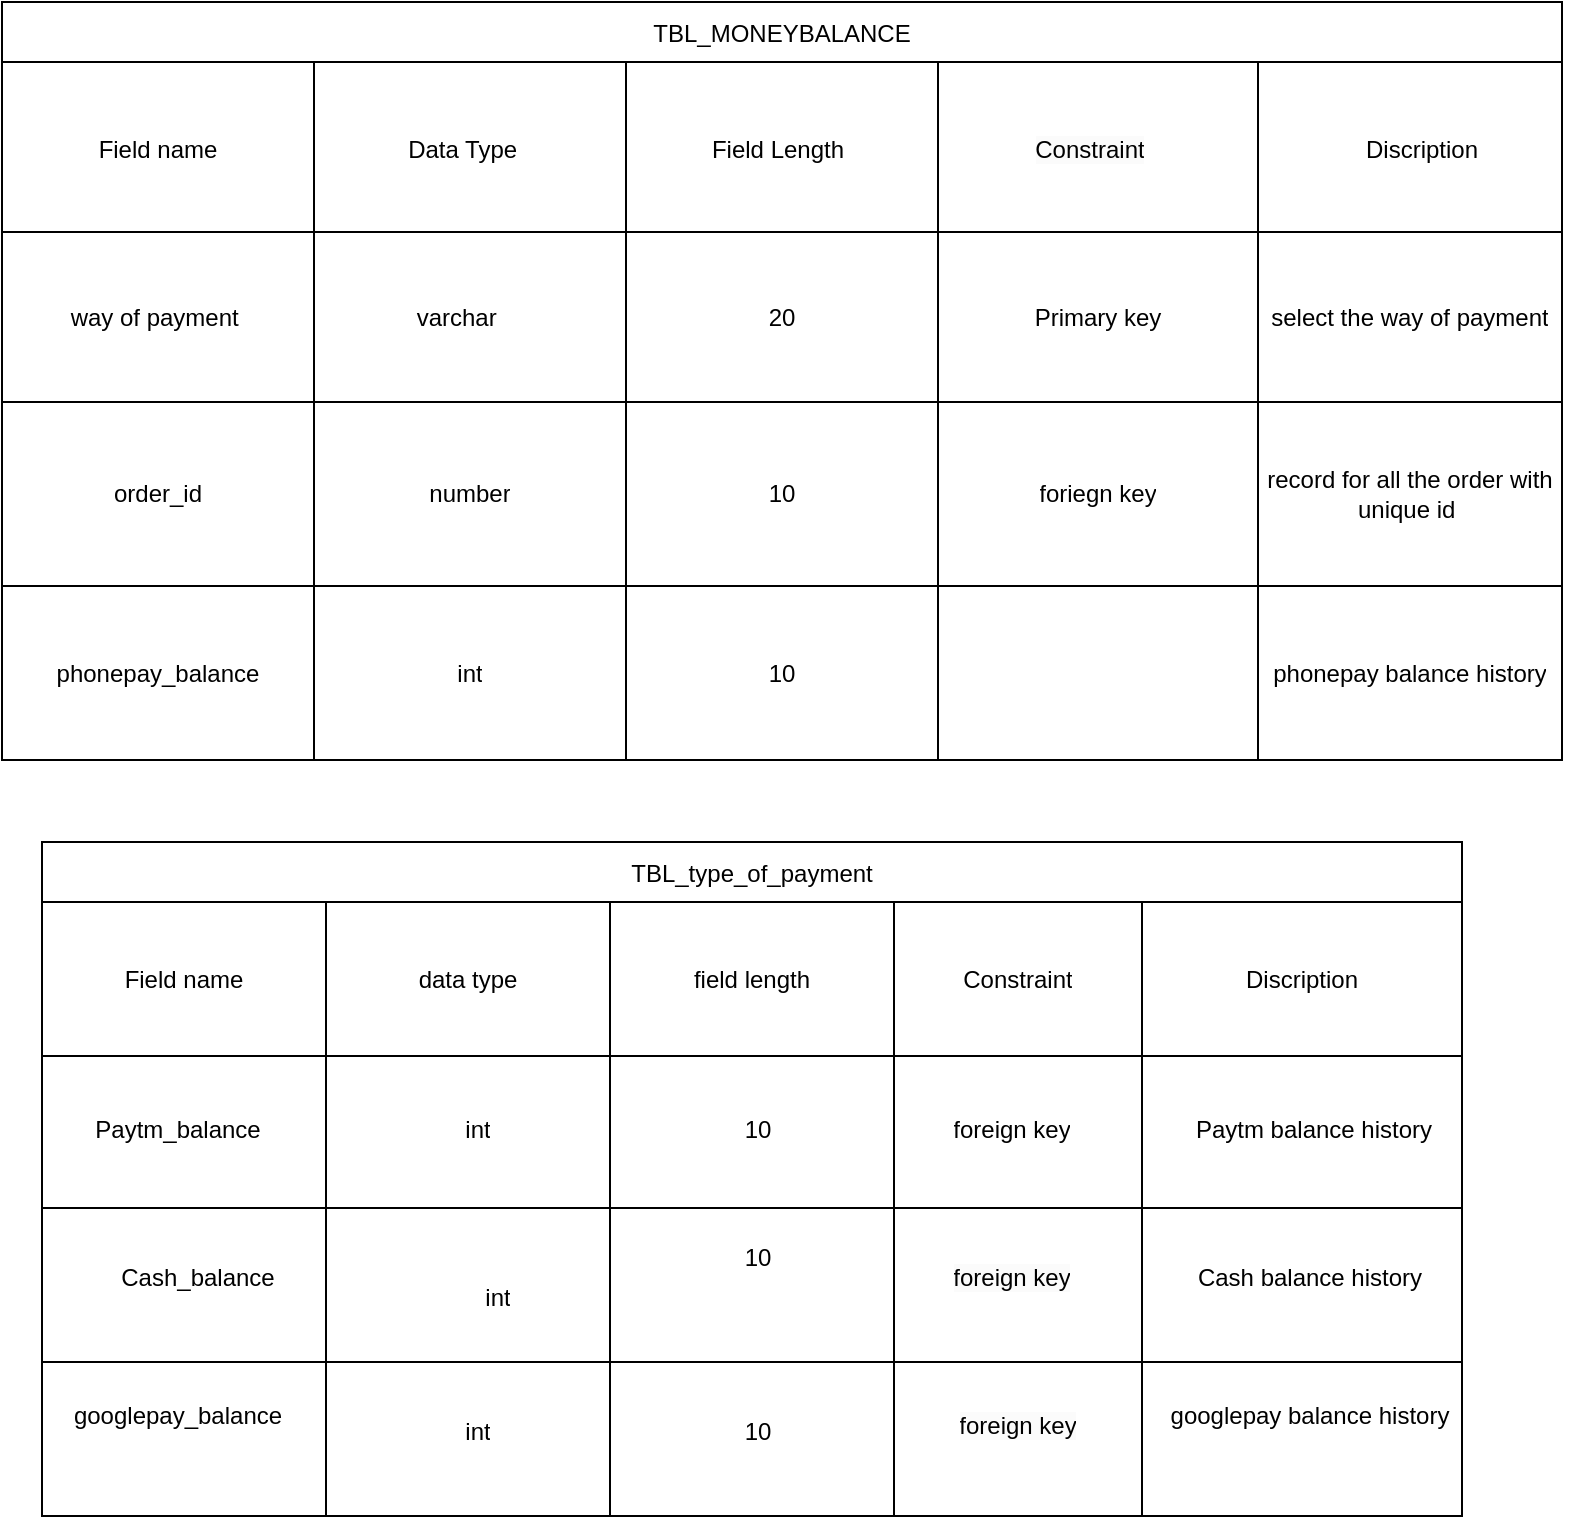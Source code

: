 <mxfile version="23.0.2" type="github">
  <diagram name="Page-1" id="hBh5mmFFIOlA6MnZkwem">
    <mxGraphModel dx="1050" dy="570" grid="1" gridSize="10" guides="1" tooltips="1" connect="1" arrows="1" fold="1" page="1" pageScale="1" pageWidth="1100" pageHeight="850" math="0" shadow="0">
      <root>
        <mxCell id="0" />
        <mxCell id="1" parent="0" />
        <mxCell id="AYcPpENJsECgOzOpR9Fd-1" value="TBL_MONEYBALANCE" style="shape=table;startSize=30;container=1;collapsible=0;childLayout=tableLayout;" vertex="1" parent="1">
          <mxGeometry x="110" y="40" width="780" height="379" as="geometry" />
        </mxCell>
        <mxCell id="AYcPpENJsECgOzOpR9Fd-53" style="shape=tableRow;horizontal=0;startSize=0;swimlaneHead=0;swimlaneBody=0;strokeColor=inherit;top=0;left=0;bottom=0;right=0;collapsible=0;dropTarget=0;fillColor=none;points=[[0,0.5],[1,0.5]];portConstraint=eastwest;" vertex="1" parent="AYcPpENJsECgOzOpR9Fd-1">
          <mxGeometry y="30" width="780" height="85" as="geometry" />
        </mxCell>
        <mxCell id="AYcPpENJsECgOzOpR9Fd-54" style="shape=partialRectangle;html=1;whiteSpace=wrap;connectable=0;strokeColor=inherit;overflow=hidden;fillColor=none;top=0;left=0;bottom=0;right=0;pointerEvents=1;" vertex="1" parent="AYcPpENJsECgOzOpR9Fd-53">
          <mxGeometry width="156" height="85" as="geometry">
            <mxRectangle width="156" height="85" as="alternateBounds" />
          </mxGeometry>
        </mxCell>
        <mxCell id="AYcPpENJsECgOzOpR9Fd-55" style="shape=partialRectangle;html=1;whiteSpace=wrap;connectable=0;strokeColor=inherit;overflow=hidden;fillColor=none;top=0;left=0;bottom=0;right=0;pointerEvents=1;" vertex="1" parent="AYcPpENJsECgOzOpR9Fd-53">
          <mxGeometry x="156" width="156" height="85" as="geometry">
            <mxRectangle width="156" height="85" as="alternateBounds" />
          </mxGeometry>
        </mxCell>
        <mxCell id="AYcPpENJsECgOzOpR9Fd-56" style="shape=partialRectangle;html=1;whiteSpace=wrap;connectable=0;strokeColor=inherit;overflow=hidden;fillColor=none;top=0;left=0;bottom=0;right=0;pointerEvents=1;" vertex="1" parent="AYcPpENJsECgOzOpR9Fd-53">
          <mxGeometry x="312" width="156" height="85" as="geometry">
            <mxRectangle width="156" height="85" as="alternateBounds" />
          </mxGeometry>
        </mxCell>
        <mxCell id="AYcPpENJsECgOzOpR9Fd-57" style="shape=partialRectangle;html=1;whiteSpace=wrap;connectable=0;strokeColor=inherit;overflow=hidden;fillColor=none;top=0;left=0;bottom=0;right=0;pointerEvents=1;" vertex="1" parent="AYcPpENJsECgOzOpR9Fd-53">
          <mxGeometry x="468" width="160" height="85" as="geometry">
            <mxRectangle width="160" height="85" as="alternateBounds" />
          </mxGeometry>
        </mxCell>
        <mxCell id="AYcPpENJsECgOzOpR9Fd-58" style="shape=partialRectangle;html=1;whiteSpace=wrap;connectable=0;strokeColor=inherit;overflow=hidden;fillColor=none;top=0;left=0;bottom=0;right=0;pointerEvents=1;" vertex="1" parent="AYcPpENJsECgOzOpR9Fd-53">
          <mxGeometry x="628" width="152" height="85" as="geometry">
            <mxRectangle width="152" height="85" as="alternateBounds" />
          </mxGeometry>
        </mxCell>
        <mxCell id="AYcPpENJsECgOzOpR9Fd-43" style="shape=tableRow;horizontal=0;startSize=0;swimlaneHead=0;swimlaneBody=0;strokeColor=inherit;top=0;left=0;bottom=0;right=0;collapsible=0;dropTarget=0;fillColor=none;points=[[0,0.5],[1,0.5]];portConstraint=eastwest;" vertex="1" parent="AYcPpENJsECgOzOpR9Fd-1">
          <mxGeometry y="115" width="780" height="85" as="geometry" />
        </mxCell>
        <mxCell id="AYcPpENJsECgOzOpR9Fd-44" value="way of payment&amp;nbsp;" style="shape=partialRectangle;html=1;whiteSpace=wrap;connectable=0;strokeColor=inherit;overflow=hidden;fillColor=none;top=0;left=0;bottom=0;right=0;pointerEvents=1;" vertex="1" parent="AYcPpENJsECgOzOpR9Fd-43">
          <mxGeometry width="156" height="85" as="geometry">
            <mxRectangle width="156" height="85" as="alternateBounds" />
          </mxGeometry>
        </mxCell>
        <mxCell id="AYcPpENJsECgOzOpR9Fd-45" value="varchar&lt;span style=&quot;white-space: pre;&quot;&gt;&#x9;&lt;/span&gt;" style="shape=partialRectangle;html=1;whiteSpace=wrap;connectable=0;strokeColor=inherit;overflow=hidden;fillColor=none;top=0;left=0;bottom=0;right=0;pointerEvents=1;" vertex="1" parent="AYcPpENJsECgOzOpR9Fd-43">
          <mxGeometry x="156" width="156" height="85" as="geometry">
            <mxRectangle width="156" height="85" as="alternateBounds" />
          </mxGeometry>
        </mxCell>
        <mxCell id="AYcPpENJsECgOzOpR9Fd-46" value="20" style="shape=partialRectangle;html=1;whiteSpace=wrap;connectable=0;strokeColor=inherit;overflow=hidden;fillColor=none;top=0;left=0;bottom=0;right=0;pointerEvents=1;" vertex="1" parent="AYcPpENJsECgOzOpR9Fd-43">
          <mxGeometry x="312" width="156" height="85" as="geometry">
            <mxRectangle width="156" height="85" as="alternateBounds" />
          </mxGeometry>
        </mxCell>
        <mxCell id="AYcPpENJsECgOzOpR9Fd-47" value="Primary key" style="shape=partialRectangle;html=1;whiteSpace=wrap;connectable=0;strokeColor=inherit;overflow=hidden;fillColor=none;top=0;left=0;bottom=0;right=0;pointerEvents=1;" vertex="1" parent="AYcPpENJsECgOzOpR9Fd-43">
          <mxGeometry x="468" width="160" height="85" as="geometry">
            <mxRectangle width="160" height="85" as="alternateBounds" />
          </mxGeometry>
        </mxCell>
        <mxCell id="AYcPpENJsECgOzOpR9Fd-48" value="select the way of payment" style="shape=partialRectangle;html=1;whiteSpace=wrap;connectable=0;strokeColor=inherit;overflow=hidden;fillColor=none;top=0;left=0;bottom=0;right=0;pointerEvents=1;" vertex="1" parent="AYcPpENJsECgOzOpR9Fd-43">
          <mxGeometry x="628" width="152" height="85" as="geometry">
            <mxRectangle width="152" height="85" as="alternateBounds" />
          </mxGeometry>
        </mxCell>
        <mxCell id="AYcPpENJsECgOzOpR9Fd-2" value="" style="shape=tableRow;horizontal=0;startSize=0;swimlaneHead=0;swimlaneBody=0;strokeColor=inherit;top=0;left=0;bottom=0;right=0;collapsible=0;dropTarget=0;fillColor=none;points=[[0,0.5],[1,0.5]];portConstraint=eastwest;" vertex="1" parent="AYcPpENJsECgOzOpR9Fd-1">
          <mxGeometry y="200" width="780" height="92" as="geometry" />
        </mxCell>
        <mxCell id="AYcPpENJsECgOzOpR9Fd-3" value="order_id" style="shape=partialRectangle;html=1;whiteSpace=wrap;connectable=0;strokeColor=inherit;overflow=hidden;fillColor=none;top=0;left=0;bottom=0;right=0;pointerEvents=1;" vertex="1" parent="AYcPpENJsECgOzOpR9Fd-2">
          <mxGeometry width="156" height="92" as="geometry">
            <mxRectangle width="156" height="92" as="alternateBounds" />
          </mxGeometry>
        </mxCell>
        <mxCell id="AYcPpENJsECgOzOpR9Fd-4" value="number" style="shape=partialRectangle;html=1;whiteSpace=wrap;connectable=0;strokeColor=inherit;overflow=hidden;fillColor=none;top=0;left=0;bottom=0;right=0;pointerEvents=1;" vertex="1" parent="AYcPpENJsECgOzOpR9Fd-2">
          <mxGeometry x="156" width="156" height="92" as="geometry">
            <mxRectangle width="156" height="92" as="alternateBounds" />
          </mxGeometry>
        </mxCell>
        <mxCell id="AYcPpENJsECgOzOpR9Fd-5" value="10" style="shape=partialRectangle;html=1;whiteSpace=wrap;connectable=0;strokeColor=inherit;overflow=hidden;fillColor=none;top=0;left=0;bottom=0;right=0;pointerEvents=1;" vertex="1" parent="AYcPpENJsECgOzOpR9Fd-2">
          <mxGeometry x="312" width="156" height="92" as="geometry">
            <mxRectangle width="156" height="92" as="alternateBounds" />
          </mxGeometry>
        </mxCell>
        <mxCell id="AYcPpENJsECgOzOpR9Fd-6" value="foriegn key" style="shape=partialRectangle;html=1;whiteSpace=wrap;connectable=0;strokeColor=inherit;overflow=hidden;fillColor=none;top=0;left=0;bottom=0;right=0;pointerEvents=1;" vertex="1" parent="AYcPpENJsECgOzOpR9Fd-2">
          <mxGeometry x="468" width="160" height="92" as="geometry">
            <mxRectangle width="160" height="92" as="alternateBounds" />
          </mxGeometry>
        </mxCell>
        <mxCell id="AYcPpENJsECgOzOpR9Fd-7" value="record for all the order with unique id&amp;nbsp;" style="shape=partialRectangle;html=1;whiteSpace=wrap;connectable=0;strokeColor=inherit;overflow=hidden;fillColor=none;top=0;left=0;bottom=0;right=0;pointerEvents=1;" vertex="1" parent="AYcPpENJsECgOzOpR9Fd-2">
          <mxGeometry x="628" width="152" height="92" as="geometry">
            <mxRectangle width="152" height="92" as="alternateBounds" />
          </mxGeometry>
        </mxCell>
        <mxCell id="AYcPpENJsECgOzOpR9Fd-8" value="" style="shape=tableRow;horizontal=0;startSize=0;swimlaneHead=0;swimlaneBody=0;strokeColor=inherit;top=0;left=0;bottom=0;right=0;collapsible=0;dropTarget=0;fillColor=none;points=[[0,0.5],[1,0.5]];portConstraint=eastwest;" vertex="1" parent="AYcPpENJsECgOzOpR9Fd-1">
          <mxGeometry y="292" width="780" height="87" as="geometry" />
        </mxCell>
        <mxCell id="AYcPpENJsECgOzOpR9Fd-9" value="phonepay_balance" style="shape=partialRectangle;html=1;whiteSpace=wrap;connectable=0;strokeColor=inherit;overflow=hidden;fillColor=none;top=0;left=0;bottom=0;right=0;pointerEvents=1;" vertex="1" parent="AYcPpENJsECgOzOpR9Fd-8">
          <mxGeometry width="156" height="87" as="geometry">
            <mxRectangle width="156" height="87" as="alternateBounds" />
          </mxGeometry>
        </mxCell>
        <mxCell id="AYcPpENJsECgOzOpR9Fd-10" value="int" style="shape=partialRectangle;html=1;whiteSpace=wrap;connectable=0;strokeColor=inherit;overflow=hidden;fillColor=none;top=0;left=0;bottom=0;right=0;pointerEvents=1;" vertex="1" parent="AYcPpENJsECgOzOpR9Fd-8">
          <mxGeometry x="156" width="156" height="87" as="geometry">
            <mxRectangle width="156" height="87" as="alternateBounds" />
          </mxGeometry>
        </mxCell>
        <mxCell id="AYcPpENJsECgOzOpR9Fd-11" value="10" style="shape=partialRectangle;html=1;whiteSpace=wrap;connectable=0;strokeColor=inherit;overflow=hidden;fillColor=none;top=0;left=0;bottom=0;right=0;pointerEvents=1;" vertex="1" parent="AYcPpENJsECgOzOpR9Fd-8">
          <mxGeometry x="312" width="156" height="87" as="geometry">
            <mxRectangle width="156" height="87" as="alternateBounds" />
          </mxGeometry>
        </mxCell>
        <mxCell id="AYcPpENJsECgOzOpR9Fd-12" value="" style="shape=partialRectangle;html=1;whiteSpace=wrap;connectable=0;strokeColor=inherit;overflow=hidden;fillColor=none;top=0;left=0;bottom=0;right=0;pointerEvents=1;" vertex="1" parent="AYcPpENJsECgOzOpR9Fd-8">
          <mxGeometry x="468" width="160" height="87" as="geometry">
            <mxRectangle width="160" height="87" as="alternateBounds" />
          </mxGeometry>
        </mxCell>
        <mxCell id="AYcPpENJsECgOzOpR9Fd-13" value="phonepay balance history" style="shape=partialRectangle;html=1;whiteSpace=wrap;connectable=0;strokeColor=inherit;overflow=hidden;fillColor=none;top=0;left=0;bottom=0;right=0;pointerEvents=1;" vertex="1" parent="AYcPpENJsECgOzOpR9Fd-8">
          <mxGeometry x="628" width="152" height="87" as="geometry">
            <mxRectangle width="152" height="87" as="alternateBounds" />
          </mxGeometry>
        </mxCell>
        <mxCell id="AYcPpENJsECgOzOpR9Fd-50" value="Field name" style="shape=partialRectangle;html=1;whiteSpace=wrap;connectable=0;strokeColor=inherit;overflow=hidden;fillColor=none;top=0;left=0;bottom=0;right=0;pointerEvents=1;" vertex="1" parent="1">
          <mxGeometry x="116" y="90" width="144" height="48" as="geometry">
            <mxRectangle width="144" height="48" as="alternateBounds" />
          </mxGeometry>
        </mxCell>
        <mxCell id="AYcPpENJsECgOzOpR9Fd-51" value="Data Type&amp;nbsp;" style="shape=partialRectangle;html=1;whiteSpace=wrap;connectable=0;strokeColor=inherit;overflow=hidden;fillColor=none;top=0;left=0;bottom=0;right=0;pointerEvents=1;" vertex="1" parent="1">
          <mxGeometry x="270" y="90" width="144" height="48" as="geometry">
            <mxRectangle width="144" height="48" as="alternateBounds" />
          </mxGeometry>
        </mxCell>
        <mxCell id="AYcPpENJsECgOzOpR9Fd-52" value="Field Length" style="shape=partialRectangle;html=1;whiteSpace=wrap;connectable=0;strokeColor=inherit;overflow=hidden;fillColor=none;top=0;left=0;bottom=0;right=0;pointerEvents=1;" vertex="1" parent="1">
          <mxGeometry x="426" y="90" width="144" height="48" as="geometry">
            <mxRectangle width="144" height="48" as="alternateBounds" />
          </mxGeometry>
        </mxCell>
        <mxCell id="AYcPpENJsECgOzOpR9Fd-59" value="&#xa;&lt;span style=&quot;color: rgb(0, 0, 0); font-family: Helvetica; font-size: 12px; font-style: normal; font-variant-ligatures: normal; font-variant-caps: normal; font-weight: 400; letter-spacing: normal; orphans: 2; text-align: center; text-indent: 0px; text-transform: none; widows: 2; word-spacing: 0px; -webkit-text-stroke-width: 0px; background-color: rgb(251, 251, 251); text-decoration-thickness: initial; text-decoration-style: initial; text-decoration-color: initial; float: none; display: inline !important;&quot;&gt;Constraint&lt;/span&gt;&#xa;&#xa;" style="shape=partialRectangle;html=1;whiteSpace=wrap;connectable=0;strokeColor=inherit;overflow=hidden;fillColor=none;top=0;left=0;bottom=0;right=0;pointerEvents=1;" vertex="1" parent="1">
          <mxGeometry x="580" y="90" width="148" height="48" as="geometry">
            <mxRectangle width="148" height="48" as="alternateBounds" />
          </mxGeometry>
        </mxCell>
        <mxCell id="AYcPpENJsECgOzOpR9Fd-60" value="Discription" style="shape=partialRectangle;html=1;whiteSpace=wrap;connectable=0;strokeColor=inherit;overflow=hidden;fillColor=none;top=0;left=0;bottom=0;right=0;pointerEvents=1;" vertex="1" parent="1">
          <mxGeometry x="750" y="90" width="140" height="48" as="geometry">
            <mxRectangle width="140" height="48" as="alternateBounds" />
          </mxGeometry>
        </mxCell>
        <mxCell id="AYcPpENJsECgOzOpR9Fd-79" value="TBL_type_of_payment" style="shape=table;startSize=30;container=1;collapsible=0;childLayout=tableLayout;" vertex="1" parent="1">
          <mxGeometry x="130" y="460" width="710" height="337" as="geometry" />
        </mxCell>
        <mxCell id="AYcPpENJsECgOzOpR9Fd-80" value="" style="shape=tableRow;horizontal=0;startSize=0;swimlaneHead=0;swimlaneBody=0;strokeColor=inherit;top=0;left=0;bottom=0;right=0;collapsible=0;dropTarget=0;fillColor=none;points=[[0,0.5],[1,0.5]];portConstraint=eastwest;" vertex="1" parent="AYcPpENJsECgOzOpR9Fd-79">
          <mxGeometry y="30" width="710" height="77" as="geometry" />
        </mxCell>
        <mxCell id="AYcPpENJsECgOzOpR9Fd-81" value="Field name" style="shape=partialRectangle;html=1;whiteSpace=wrap;connectable=0;strokeColor=inherit;overflow=hidden;fillColor=none;top=0;left=0;bottom=0;right=0;pointerEvents=1;" vertex="1" parent="AYcPpENJsECgOzOpR9Fd-80">
          <mxGeometry width="142" height="77" as="geometry">
            <mxRectangle width="142" height="77" as="alternateBounds" />
          </mxGeometry>
        </mxCell>
        <mxCell id="AYcPpENJsECgOzOpR9Fd-82" value="data type" style="shape=partialRectangle;html=1;whiteSpace=wrap;connectable=0;strokeColor=inherit;overflow=hidden;fillColor=none;top=0;left=0;bottom=0;right=0;pointerEvents=1;" vertex="1" parent="AYcPpENJsECgOzOpR9Fd-80">
          <mxGeometry x="142" width="142" height="77" as="geometry">
            <mxRectangle width="142" height="77" as="alternateBounds" />
          </mxGeometry>
        </mxCell>
        <mxCell id="AYcPpENJsECgOzOpR9Fd-83" value="field length" style="shape=partialRectangle;html=1;whiteSpace=wrap;connectable=0;strokeColor=inherit;overflow=hidden;fillColor=none;top=0;left=0;bottom=0;right=0;pointerEvents=1;" vertex="1" parent="AYcPpENJsECgOzOpR9Fd-80">
          <mxGeometry x="284" width="142" height="77" as="geometry">
            <mxRectangle width="142" height="77" as="alternateBounds" />
          </mxGeometry>
        </mxCell>
        <mxCell id="AYcPpENJsECgOzOpR9Fd-84" value="Constraint" style="shape=partialRectangle;html=1;whiteSpace=wrap;connectable=0;strokeColor=inherit;overflow=hidden;fillColor=none;top=0;left=0;bottom=0;right=0;pointerEvents=1;" vertex="1" parent="AYcPpENJsECgOzOpR9Fd-80">
          <mxGeometry x="426" width="124" height="77" as="geometry">
            <mxRectangle width="124" height="77" as="alternateBounds" />
          </mxGeometry>
        </mxCell>
        <mxCell id="AYcPpENJsECgOzOpR9Fd-85" value="Discription" style="shape=partialRectangle;html=1;whiteSpace=wrap;connectable=0;strokeColor=inherit;overflow=hidden;fillColor=none;top=0;left=0;bottom=0;right=0;pointerEvents=1;" vertex="1" parent="AYcPpENJsECgOzOpR9Fd-80">
          <mxGeometry x="550" width="160" height="77" as="geometry">
            <mxRectangle width="160" height="77" as="alternateBounds" />
          </mxGeometry>
        </mxCell>
        <mxCell id="AYcPpENJsECgOzOpR9Fd-86" value="" style="shape=tableRow;horizontal=0;startSize=0;swimlaneHead=0;swimlaneBody=0;strokeColor=inherit;top=0;left=0;bottom=0;right=0;collapsible=0;dropTarget=0;fillColor=none;points=[[0,0.5],[1,0.5]];portConstraint=eastwest;" vertex="1" parent="AYcPpENJsECgOzOpR9Fd-79">
          <mxGeometry y="107" width="710" height="76" as="geometry" />
        </mxCell>
        <mxCell id="AYcPpENJsECgOzOpR9Fd-87" value="" style="shape=partialRectangle;html=1;whiteSpace=wrap;connectable=0;strokeColor=inherit;overflow=hidden;fillColor=none;top=0;left=0;bottom=0;right=0;pointerEvents=1;" vertex="1" parent="AYcPpENJsECgOzOpR9Fd-86">
          <mxGeometry width="142" height="76" as="geometry">
            <mxRectangle width="142" height="76" as="alternateBounds" />
          </mxGeometry>
        </mxCell>
        <mxCell id="AYcPpENJsECgOzOpR9Fd-88" value="" style="shape=partialRectangle;html=1;whiteSpace=wrap;connectable=0;strokeColor=inherit;overflow=hidden;fillColor=none;top=0;left=0;bottom=0;right=0;pointerEvents=1;" vertex="1" parent="AYcPpENJsECgOzOpR9Fd-86">
          <mxGeometry x="142" width="142" height="76" as="geometry">
            <mxRectangle width="142" height="76" as="alternateBounds" />
          </mxGeometry>
        </mxCell>
        <mxCell id="AYcPpENJsECgOzOpR9Fd-89" value="" style="shape=partialRectangle;html=1;whiteSpace=wrap;connectable=0;strokeColor=inherit;overflow=hidden;fillColor=none;top=0;left=0;bottom=0;right=0;pointerEvents=1;" vertex="1" parent="AYcPpENJsECgOzOpR9Fd-86">
          <mxGeometry x="284" width="142" height="76" as="geometry">
            <mxRectangle width="142" height="76" as="alternateBounds" />
          </mxGeometry>
        </mxCell>
        <mxCell id="AYcPpENJsECgOzOpR9Fd-90" value="" style="shape=partialRectangle;html=1;whiteSpace=wrap;connectable=0;strokeColor=inherit;overflow=hidden;fillColor=none;top=0;left=0;bottom=0;right=0;pointerEvents=1;" vertex="1" parent="AYcPpENJsECgOzOpR9Fd-86">
          <mxGeometry x="426" width="124" height="76" as="geometry">
            <mxRectangle width="124" height="76" as="alternateBounds" />
          </mxGeometry>
        </mxCell>
        <mxCell id="AYcPpENJsECgOzOpR9Fd-91" value="" style="shape=partialRectangle;html=1;whiteSpace=wrap;connectable=0;strokeColor=inherit;overflow=hidden;fillColor=none;top=0;left=0;bottom=0;right=0;pointerEvents=1;" vertex="1" parent="AYcPpENJsECgOzOpR9Fd-86">
          <mxGeometry x="550" width="160" height="76" as="geometry">
            <mxRectangle width="160" height="76" as="alternateBounds" />
          </mxGeometry>
        </mxCell>
        <mxCell id="AYcPpENJsECgOzOpR9Fd-92" value="" style="shape=tableRow;horizontal=0;startSize=0;swimlaneHead=0;swimlaneBody=0;strokeColor=inherit;top=0;left=0;bottom=0;right=0;collapsible=0;dropTarget=0;fillColor=none;points=[[0,0.5],[1,0.5]];portConstraint=eastwest;" vertex="1" parent="AYcPpENJsECgOzOpR9Fd-79">
          <mxGeometry y="183" width="710" height="77" as="geometry" />
        </mxCell>
        <mxCell id="AYcPpENJsECgOzOpR9Fd-93" value="" style="shape=partialRectangle;html=1;whiteSpace=wrap;connectable=0;strokeColor=inherit;overflow=hidden;fillColor=none;top=0;left=0;bottom=0;right=0;pointerEvents=1;" vertex="1" parent="AYcPpENJsECgOzOpR9Fd-92">
          <mxGeometry width="142" height="77" as="geometry">
            <mxRectangle width="142" height="77" as="alternateBounds" />
          </mxGeometry>
        </mxCell>
        <mxCell id="AYcPpENJsECgOzOpR9Fd-94" value="" style="shape=partialRectangle;html=1;whiteSpace=wrap;connectable=0;strokeColor=inherit;overflow=hidden;fillColor=none;top=0;left=0;bottom=0;right=0;pointerEvents=1;" vertex="1" parent="AYcPpENJsECgOzOpR9Fd-92">
          <mxGeometry x="142" width="142" height="77" as="geometry">
            <mxRectangle width="142" height="77" as="alternateBounds" />
          </mxGeometry>
        </mxCell>
        <mxCell id="AYcPpENJsECgOzOpR9Fd-95" value="" style="shape=partialRectangle;html=1;whiteSpace=wrap;connectable=0;strokeColor=inherit;overflow=hidden;fillColor=none;top=0;left=0;bottom=0;right=0;pointerEvents=1;" vertex="1" parent="AYcPpENJsECgOzOpR9Fd-92">
          <mxGeometry x="284" width="142" height="77" as="geometry">
            <mxRectangle width="142" height="77" as="alternateBounds" />
          </mxGeometry>
        </mxCell>
        <mxCell id="AYcPpENJsECgOzOpR9Fd-96" value="" style="shape=partialRectangle;html=1;whiteSpace=wrap;connectable=0;strokeColor=inherit;overflow=hidden;fillColor=none;top=0;left=0;bottom=0;right=0;pointerEvents=1;" vertex="1" parent="AYcPpENJsECgOzOpR9Fd-92">
          <mxGeometry x="426" width="124" height="77" as="geometry">
            <mxRectangle width="124" height="77" as="alternateBounds" />
          </mxGeometry>
        </mxCell>
        <mxCell id="AYcPpENJsECgOzOpR9Fd-97" value="" style="shape=partialRectangle;html=1;whiteSpace=wrap;connectable=0;strokeColor=inherit;overflow=hidden;fillColor=none;top=0;left=0;bottom=0;right=0;pointerEvents=1;" vertex="1" parent="AYcPpENJsECgOzOpR9Fd-92">
          <mxGeometry x="550" width="160" height="77" as="geometry">
            <mxRectangle width="160" height="77" as="alternateBounds" />
          </mxGeometry>
        </mxCell>
        <mxCell id="AYcPpENJsECgOzOpR9Fd-98" style="shape=tableRow;horizontal=0;startSize=0;swimlaneHead=0;swimlaneBody=0;strokeColor=inherit;top=0;left=0;bottom=0;right=0;collapsible=0;dropTarget=0;fillColor=none;points=[[0,0.5],[1,0.5]];portConstraint=eastwest;" vertex="1" parent="AYcPpENJsECgOzOpR9Fd-79">
          <mxGeometry y="260" width="710" height="77" as="geometry" />
        </mxCell>
        <mxCell id="AYcPpENJsECgOzOpR9Fd-99" style="shape=partialRectangle;html=1;whiteSpace=wrap;connectable=0;strokeColor=inherit;overflow=hidden;fillColor=none;top=0;left=0;bottom=0;right=0;pointerEvents=1;" vertex="1" parent="AYcPpENJsECgOzOpR9Fd-98">
          <mxGeometry width="142" height="77" as="geometry">
            <mxRectangle width="142" height="77" as="alternateBounds" />
          </mxGeometry>
        </mxCell>
        <mxCell id="AYcPpENJsECgOzOpR9Fd-100" style="shape=partialRectangle;html=1;whiteSpace=wrap;connectable=0;strokeColor=inherit;overflow=hidden;fillColor=none;top=0;left=0;bottom=0;right=0;pointerEvents=1;" vertex="1" parent="AYcPpENJsECgOzOpR9Fd-98">
          <mxGeometry x="142" width="142" height="77" as="geometry">
            <mxRectangle width="142" height="77" as="alternateBounds" />
          </mxGeometry>
        </mxCell>
        <mxCell id="AYcPpENJsECgOzOpR9Fd-101" style="shape=partialRectangle;html=1;whiteSpace=wrap;connectable=0;strokeColor=inherit;overflow=hidden;fillColor=none;top=0;left=0;bottom=0;right=0;pointerEvents=1;" vertex="1" parent="AYcPpENJsECgOzOpR9Fd-98">
          <mxGeometry x="284" width="142" height="77" as="geometry">
            <mxRectangle width="142" height="77" as="alternateBounds" />
          </mxGeometry>
        </mxCell>
        <mxCell id="AYcPpENJsECgOzOpR9Fd-102" value="&#xa;&lt;span style=&quot;color: rgb(0, 0, 0); font-family: Helvetica; font-size: 12px; font-style: normal; font-variant-ligatures: normal; font-variant-caps: normal; font-weight: 400; letter-spacing: normal; orphans: 2; text-align: center; text-indent: 0px; text-transform: none; widows: 2; word-spacing: 0px; -webkit-text-stroke-width: 0px; background-color: rgb(251, 251, 251); text-decoration-thickness: initial; text-decoration-style: initial; text-decoration-color: initial; float: none; display: inline !important;&quot;&gt;foreign key&lt;/span&gt;&#xa;&#xa;" style="shape=partialRectangle;html=1;whiteSpace=wrap;connectable=0;strokeColor=inherit;overflow=hidden;fillColor=none;top=0;left=0;bottom=0;right=0;pointerEvents=1;" vertex="1" parent="AYcPpENJsECgOzOpR9Fd-98">
          <mxGeometry x="426" width="124" height="77" as="geometry">
            <mxRectangle width="124" height="77" as="alternateBounds" />
          </mxGeometry>
        </mxCell>
        <mxCell id="AYcPpENJsECgOzOpR9Fd-103" style="shape=partialRectangle;html=1;whiteSpace=wrap;connectable=0;strokeColor=inherit;overflow=hidden;fillColor=none;top=0;left=0;bottom=0;right=0;pointerEvents=1;" vertex="1" parent="AYcPpENJsECgOzOpR9Fd-98">
          <mxGeometry x="550" width="160" height="77" as="geometry">
            <mxRectangle width="160" height="77" as="alternateBounds" />
          </mxGeometry>
        </mxCell>
        <mxCell id="AYcPpENJsECgOzOpR9Fd-104" value="" style="shape=tableRow;horizontal=0;startSize=0;swimlaneHead=0;swimlaneBody=0;strokeColor=inherit;top=0;left=0;bottom=0;right=0;collapsible=0;dropTarget=0;fillColor=none;points=[[0,0.5],[1,0.5]];portConstraint=eastwest;" vertex="1" parent="1">
          <mxGeometry x="130" y="570" width="690" height="60" as="geometry" />
        </mxCell>
        <mxCell id="AYcPpENJsECgOzOpR9Fd-105" value="Paytm_balance" style="shape=partialRectangle;html=1;whiteSpace=wrap;connectable=0;strokeColor=inherit;overflow=hidden;fillColor=none;top=0;left=0;bottom=0;right=0;pointerEvents=1;" vertex="1" parent="AYcPpENJsECgOzOpR9Fd-104">
          <mxGeometry x="-10" y="10" width="156" height="48" as="geometry">
            <mxRectangle width="156" height="48" as="alternateBounds" />
          </mxGeometry>
        </mxCell>
        <mxCell id="AYcPpENJsECgOzOpR9Fd-106" value="int" style="shape=partialRectangle;html=1;whiteSpace=wrap;connectable=0;strokeColor=inherit;overflow=hidden;fillColor=none;top=0;left=0;bottom=0;right=0;pointerEvents=1;" vertex="1" parent="AYcPpENJsECgOzOpR9Fd-104">
          <mxGeometry x="140" y="10" width="156" height="48" as="geometry">
            <mxRectangle width="156" height="48" as="alternateBounds" />
          </mxGeometry>
        </mxCell>
        <mxCell id="AYcPpENJsECgOzOpR9Fd-108" value="foreign key" style="shape=partialRectangle;html=1;whiteSpace=wrap;connectable=0;strokeColor=inherit;overflow=hidden;fillColor=none;top=0;left=0;bottom=0;right=0;pointerEvents=1;" vertex="1" parent="AYcPpENJsECgOzOpR9Fd-104">
          <mxGeometry x="420" y="9" width="130" height="50" as="geometry">
            <mxRectangle width="160" height="48" as="alternateBounds" />
          </mxGeometry>
        </mxCell>
        <mxCell id="AYcPpENJsECgOzOpR9Fd-109" value="Paytm balance history" style="shape=partialRectangle;html=1;whiteSpace=wrap;connectable=0;strokeColor=inherit;overflow=hidden;fillColor=none;top=0;left=0;bottom=0;right=0;pointerEvents=1;" vertex="1" parent="AYcPpENJsECgOzOpR9Fd-104">
          <mxGeometry x="560" y="10" width="152" height="48" as="geometry">
            <mxRectangle width="152" height="48" as="alternateBounds" />
          </mxGeometry>
        </mxCell>
        <mxCell id="AYcPpENJsECgOzOpR9Fd-110" value="" style="shape=tableRow;horizontal=0;startSize=0;swimlaneHead=0;swimlaneBody=0;strokeColor=inherit;top=0;left=0;bottom=0;right=0;collapsible=0;dropTarget=0;fillColor=none;points=[[0,0.5],[1,0.5]];portConstraint=eastwest;" vertex="1" parent="1">
          <mxGeometry x="130" y="618" width="690" height="55" as="geometry" />
        </mxCell>
        <mxCell id="AYcPpENJsECgOzOpR9Fd-116" value="" style="shape=tableRow;horizontal=0;startSize=0;swimlaneHead=0;swimlaneBody=0;strokeColor=inherit;top=0;left=0;bottom=0;right=0;collapsible=0;dropTarget=0;fillColor=none;points=[[0,0.5],[1,0.5]];portConstraint=eastwest;" vertex="1" parent="1">
          <mxGeometry x="120" y="733" width="780" height="49" as="geometry" />
        </mxCell>
        <mxCell id="AYcPpENJsECgOzOpR9Fd-120" value="" style="shape=partialRectangle;html=1;whiteSpace=wrap;connectable=0;strokeColor=inherit;overflow=hidden;fillColor=none;top=0;left=0;bottom=0;right=0;pointerEvents=1;" vertex="1" parent="AYcPpENJsECgOzOpR9Fd-116">
          <mxGeometry x="478" y="-60" width="160" height="49" as="geometry">
            <mxRectangle width="160" height="49" as="alternateBounds" />
          </mxGeometry>
        </mxCell>
        <mxCell id="AYcPpENJsECgOzOpR9Fd-115" value="Cash balance history" style="shape=partialRectangle;html=1;whiteSpace=wrap;connectable=0;strokeColor=inherit;overflow=hidden;fillColor=none;top=0;left=0;bottom=0;right=0;pointerEvents=1;" vertex="1" parent="1">
          <mxGeometry x="688" y="650" width="152" height="55" as="geometry">
            <mxRectangle width="152" height="55" as="alternateBounds" />
          </mxGeometry>
        </mxCell>
        <mxCell id="AYcPpENJsECgOzOpR9Fd-121" value="googlepay balance history" style="shape=partialRectangle;html=1;whiteSpace=wrap;connectable=0;strokeColor=inherit;overflow=hidden;fillColor=none;top=0;left=0;bottom=0;right=0;pointerEvents=1;" vertex="1" parent="1">
          <mxGeometry x="688" y="722" width="152" height="49" as="geometry">
            <mxRectangle width="152" height="49" as="alternateBounds" />
          </mxGeometry>
        </mxCell>
        <mxCell id="AYcPpENJsECgOzOpR9Fd-107" value="10" style="shape=partialRectangle;html=1;whiteSpace=wrap;connectable=0;strokeColor=inherit;overflow=hidden;fillColor=none;top=0;left=0;bottom=0;right=0;pointerEvents=1;" vertex="1" parent="1">
          <mxGeometry x="410" y="580" width="156" height="48" as="geometry">
            <mxRectangle width="156" height="48" as="alternateBounds" />
          </mxGeometry>
        </mxCell>
        <mxCell id="AYcPpENJsECgOzOpR9Fd-113" value="10" style="shape=partialRectangle;html=1;whiteSpace=wrap;connectable=0;strokeColor=inherit;overflow=hidden;fillColor=none;top=0;left=0;bottom=0;right=0;pointerEvents=1;" vertex="1" parent="1">
          <mxGeometry x="410" y="640" width="156" height="55" as="geometry">
            <mxRectangle width="156" height="55" as="alternateBounds" />
          </mxGeometry>
        </mxCell>
        <mxCell id="AYcPpENJsECgOzOpR9Fd-119" value="10" style="shape=partialRectangle;html=1;whiteSpace=wrap;connectable=0;strokeColor=inherit;overflow=hidden;fillColor=none;top=0;left=0;bottom=0;right=0;pointerEvents=1;" vertex="1" parent="1">
          <mxGeometry x="410" y="730" width="156" height="49" as="geometry">
            <mxRectangle width="156" height="49" as="alternateBounds" />
          </mxGeometry>
        </mxCell>
        <mxCell id="AYcPpENJsECgOzOpR9Fd-118" value="int" style="shape=partialRectangle;html=1;whiteSpace=wrap;connectable=0;strokeColor=inherit;overflow=hidden;fillColor=none;top=0;left=0;bottom=0;right=0;pointerEvents=1;" vertex="1" parent="1">
          <mxGeometry x="270" y="730" width="156" height="49" as="geometry">
            <mxRectangle width="156" height="49" as="alternateBounds" />
          </mxGeometry>
        </mxCell>
        <mxCell id="AYcPpENJsECgOzOpR9Fd-112" value="int" style="shape=partialRectangle;html=1;whiteSpace=wrap;connectable=0;strokeColor=inherit;overflow=hidden;fillColor=none;top=0;left=0;bottom=0;right=0;pointerEvents=1;" vertex="1" parent="1">
          <mxGeometry x="280" y="660" width="156" height="55" as="geometry">
            <mxRectangle width="156" height="55" as="alternateBounds" />
          </mxGeometry>
        </mxCell>
        <mxCell id="AYcPpENJsECgOzOpR9Fd-117" value="googlepay_balance" style="shape=partialRectangle;html=1;whiteSpace=wrap;connectable=0;strokeColor=inherit;overflow=hidden;fillColor=none;top=0;left=0;bottom=0;right=0;pointerEvents=1;" vertex="1" parent="1">
          <mxGeometry x="120" y="722" width="156" height="49" as="geometry">
            <mxRectangle width="156" height="49" as="alternateBounds" />
          </mxGeometry>
        </mxCell>
        <mxCell id="AYcPpENJsECgOzOpR9Fd-111" value="Cash_balance" style="shape=partialRectangle;html=1;whiteSpace=wrap;connectable=0;strokeColor=inherit;overflow=hidden;fillColor=none;top=0;left=0;bottom=0;right=0;pointerEvents=1;" vertex="1" parent="1">
          <mxGeometry x="130" y="650" width="156" height="55" as="geometry">
            <mxRectangle width="156" height="55" as="alternateBounds" />
          </mxGeometry>
        </mxCell>
        <mxCell id="AYcPpENJsECgOzOpR9Fd-114" value="&#xa;&lt;span style=&quot;color: rgb(0, 0, 0); font-family: Helvetica; font-size: 12px; font-style: normal; font-variant-ligatures: normal; font-variant-caps: normal; font-weight: 400; letter-spacing: normal; orphans: 2; text-align: center; text-indent: 0px; text-transform: none; widows: 2; word-spacing: 0px; -webkit-text-stroke-width: 0px; background-color: rgb(251, 251, 251); text-decoration-thickness: initial; text-decoration-style: initial; text-decoration-color: initial; float: none; display: inline !important;&quot;&gt;foreign key&lt;/span&gt;&#xa;&#xa;" style="shape=partialRectangle;html=1;whiteSpace=wrap;connectable=0;strokeColor=inherit;overflow=hidden;fillColor=none;top=0;left=0;bottom=0;right=0;pointerEvents=1;" vertex="1" parent="1">
          <mxGeometry x="550" y="650" width="130" height="70" as="geometry">
            <mxRectangle width="160" height="55" as="alternateBounds" />
          </mxGeometry>
        </mxCell>
      </root>
    </mxGraphModel>
  </diagram>
</mxfile>
